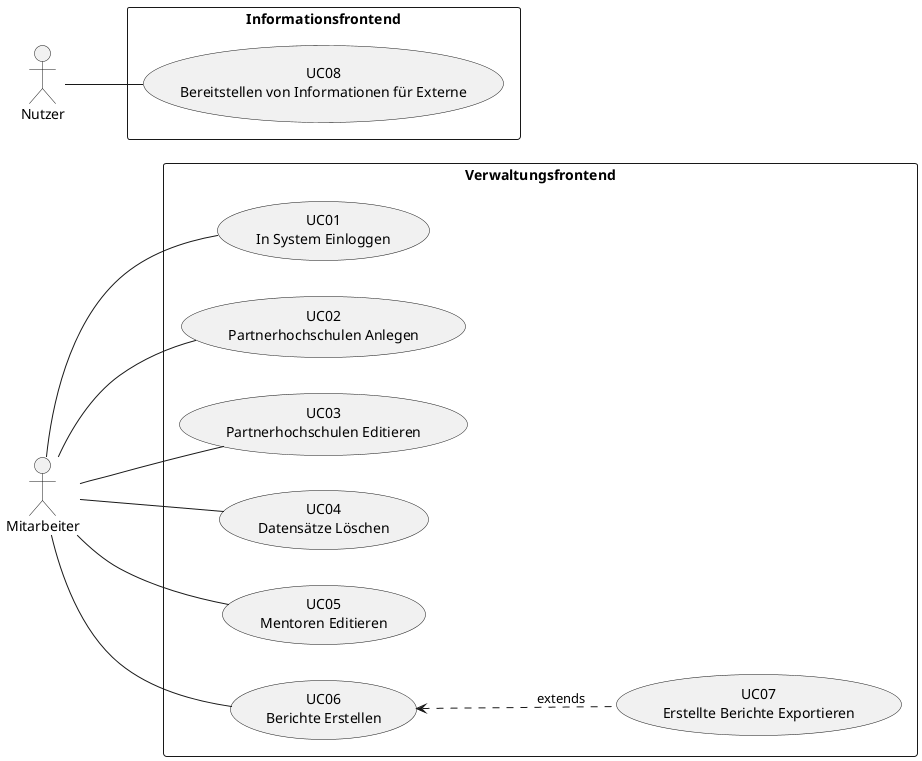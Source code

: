 @startuml
left to right direction

actor Mitarbeiter

rectangle "Verwaltungsfrontend" {
usecase "UC01\nIn System Einloggen" as uc01
usecase "UC02\nPartnerhochschulen Anlegen" as uc02
usecase "UC03\nPartnerhochschulen Editieren" as uc03
usecase "UC04\nDatensätze Löschen" as uc04
usecase "UC05\nMentoren Editieren" as uc05
usecase "UC06\nBerichte Erstellen" as uc06
usecase "UC07\nErstellte Berichte Exportieren" as uc07
}

Mitarbeiter -- uc01
Mitarbeiter -- uc02
Mitarbeiter -- uc03
Mitarbeiter -- uc04
Mitarbeiter -- uc05
Mitarbeiter -- uc06
uc06 <.down. uc07 : extends


actor Nutzer

rectangle "Informationsfrontend" {

usecase "UC08\nBereitstellen von Informationen für Externe" as uc08
}
Nutzer -- uc08

@enduml

